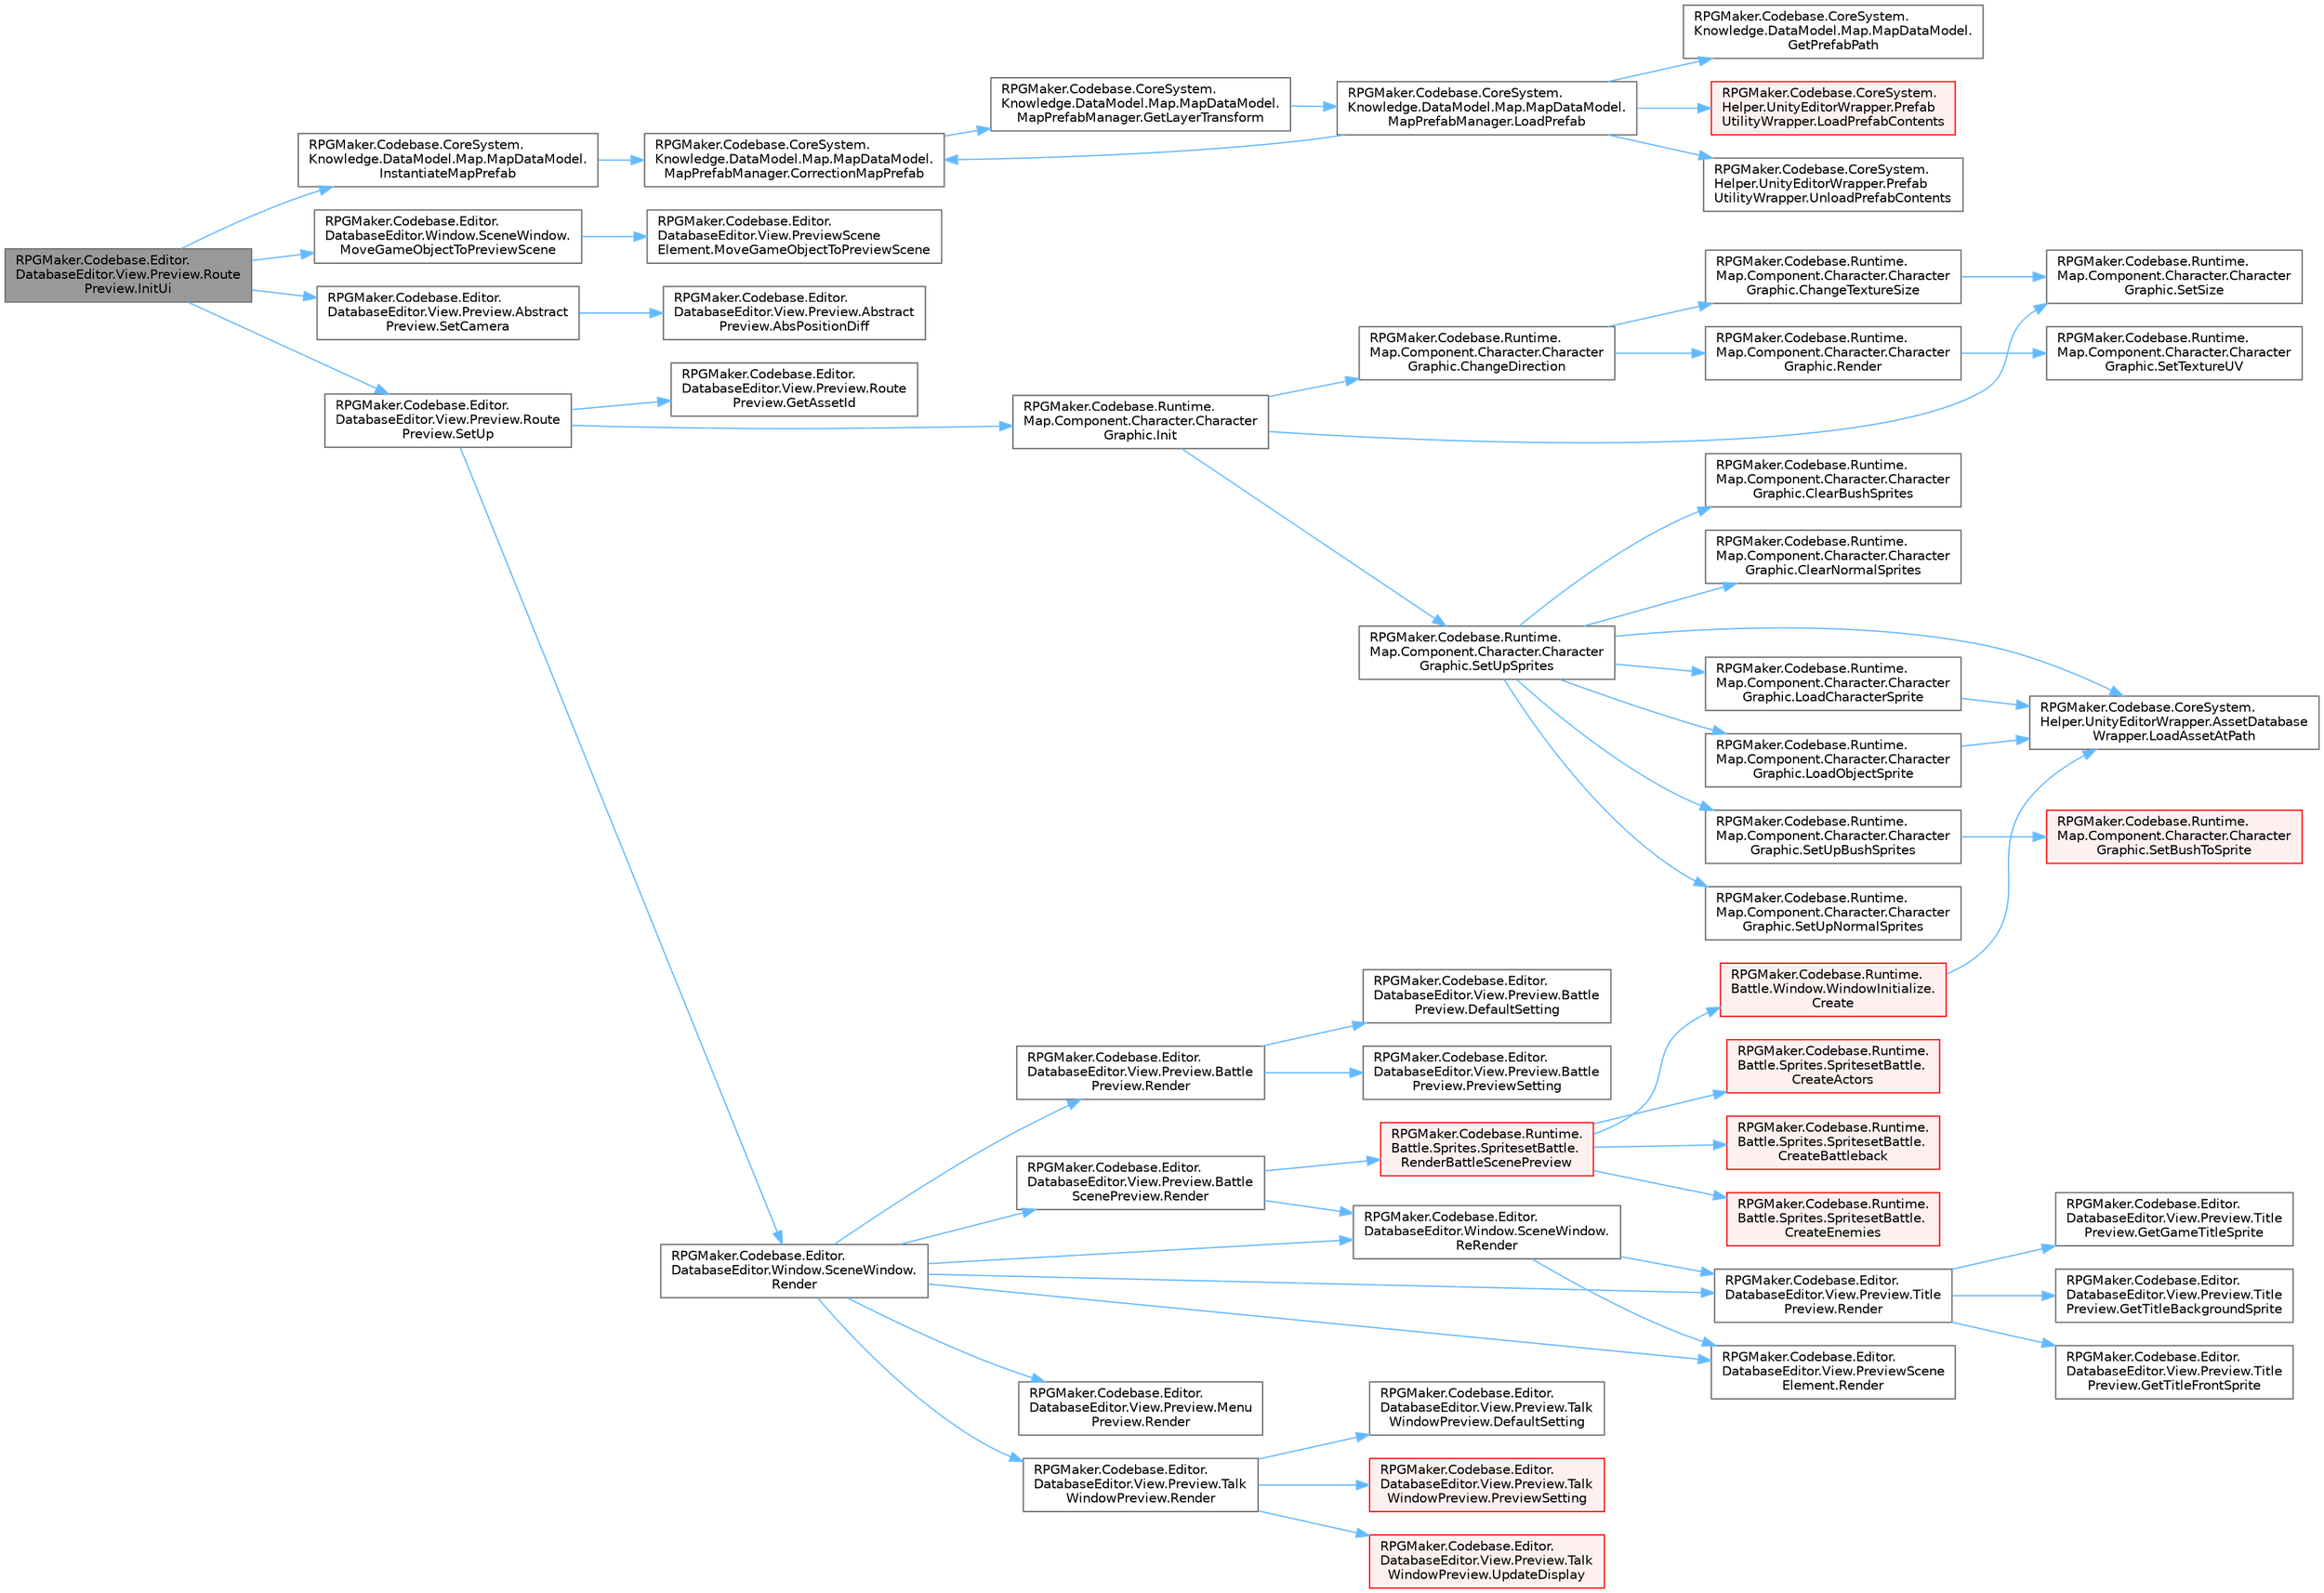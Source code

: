 digraph "RPGMaker.Codebase.Editor.DatabaseEditor.View.Preview.RoutePreview.InitUi"
{
 // LATEX_PDF_SIZE
  bgcolor="transparent";
  edge [fontname=Helvetica,fontsize=10,labelfontname=Helvetica,labelfontsize=10];
  node [fontname=Helvetica,fontsize=10,shape=box,height=0.2,width=0.4];
  rankdir="LR";
  Node1 [id="Node000001",label="RPGMaker.Codebase.Editor.\lDatabaseEditor.View.Preview.Route\lPreview.InitUi",height=0.2,width=0.4,color="gray40", fillcolor="grey60", style="filled", fontcolor="black",tooltip="初期状態のUI設定"];
  Node1 -> Node2 [id="edge1_Node000001_Node000002",color="steelblue1",style="solid",tooltip=" "];
  Node2 [id="Node000002",label="RPGMaker.Codebase.CoreSystem.\lKnowledge.DataModel.Map.MapDataModel.\lInstantiateMapPrefab",height=0.2,width=0.4,color="grey40", fillcolor="white", style="filled",URL="$d8/d51/class_r_p_g_maker_1_1_codebase_1_1_core_system_1_1_knowledge_1_1_data_model_1_1_map_1_1_map_data_model.html#a1779428505449acbe542943c6e20ea7b",tooltip="JumpPreviewクラス、RoutePreviewクラス用のマッププレハブのインスタンス化。 これらのクラスは、MapDataModel内のマッププレハブを使用していないので、 MapDataMod..."];
  Node2 -> Node3 [id="edge2_Node000002_Node000003",color="steelblue1",style="solid",tooltip=" "];
  Node3 [id="Node000003",label="RPGMaker.Codebase.CoreSystem.\lKnowledge.DataModel.Map.MapDataModel.\lMapPrefabManager.CorrectionMapPrefab",height=0.2,width=0.4,color="grey40", fillcolor="white", style="filled",URL="$dd/db9/class_r_p_g_maker_1_1_codebase_1_1_core_system_1_1_knowledge_1_1_data_model_1_1_map_1_1_map_data_model_1_1_map_prefab_manager.html#affd4bfb9bfd560f9c7d84fc6d740123b",tooltip="新規作成またはロードしたマッププレハブの内容を、使用できる状態に補正する。"];
  Node3 -> Node4 [id="edge3_Node000003_Node000004",color="steelblue1",style="solid",tooltip=" "];
  Node4 [id="Node000004",label="RPGMaker.Codebase.CoreSystem.\lKnowledge.DataModel.Map.MapDataModel.\lMapPrefabManager.GetLayerTransform",height=0.2,width=0.4,color="grey40", fillcolor="white", style="filled",URL="$dd/db9/class_r_p_g_maker_1_1_codebase_1_1_core_system_1_1_knowledge_1_1_data_model_1_1_map_1_1_map_data_model_1_1_map_prefab_manager.html#aa7e10682bd9659bbf64ee1829a5e1f76",tooltip=" "];
  Node4 -> Node5 [id="edge4_Node000004_Node000005",color="steelblue1",style="solid",tooltip=" "];
  Node5 [id="Node000005",label="RPGMaker.Codebase.CoreSystem.\lKnowledge.DataModel.Map.MapDataModel.\lMapPrefabManager.LoadPrefab",height=0.2,width=0.4,color="grey40", fillcolor="white", style="filled",URL="$dd/db9/class_r_p_g_maker_1_1_codebase_1_1_core_system_1_1_knowledge_1_1_data_model_1_1_map_1_1_map_data_model_1_1_map_prefab_manager.html#a242e52d6c89e04659a56c186666f512d",tooltip="重いファイルは必要な時にLoadするための処理"];
  Node5 -> Node3 [id="edge5_Node000005_Node000003",color="steelblue1",style="solid",tooltip=" "];
  Node5 -> Node6 [id="edge6_Node000005_Node000006",color="steelblue1",style="solid",tooltip=" "];
  Node6 [id="Node000006",label="RPGMaker.Codebase.CoreSystem.\lKnowledge.DataModel.Map.MapDataModel.\lGetPrefabPath",height=0.2,width=0.4,color="grey40", fillcolor="white", style="filled",URL="$d8/d51/class_r_p_g_maker_1_1_codebase_1_1_core_system_1_1_knowledge_1_1_data_model_1_1_map_1_1_map_data_model.html#a849e43da36a49c1809353e19050800f2",tooltip=" "];
  Node5 -> Node7 [id="edge7_Node000005_Node000007",color="steelblue1",style="solid",tooltip=" "];
  Node7 [id="Node000007",label="RPGMaker.Codebase.CoreSystem.\lHelper.UnityEditorWrapper.Prefab\lUtilityWrapper.LoadPrefabContents",height=0.2,width=0.4,color="red", fillcolor="#FFF0F0", style="filled",URL="$dd/d78/class_r_p_g_maker_1_1_codebase_1_1_core_system_1_1_helper_1_1_unity_editor_wrapper_1_1_prefab_utility_wrapper.html#a0e5484709cd9d49495f730fdd7cc3e84",tooltip=" "];
  Node5 -> Node9 [id="edge8_Node000005_Node000009",color="steelblue1",style="solid",tooltip=" "];
  Node9 [id="Node000009",label="RPGMaker.Codebase.CoreSystem.\lHelper.UnityEditorWrapper.Prefab\lUtilityWrapper.UnloadPrefabContents",height=0.2,width=0.4,color="grey40", fillcolor="white", style="filled",URL="$dd/d78/class_r_p_g_maker_1_1_codebase_1_1_core_system_1_1_helper_1_1_unity_editor_wrapper_1_1_prefab_utility_wrapper.html#a53bbabb88d5752c05d2c87b8c5228dec",tooltip=" "];
  Node1 -> Node10 [id="edge9_Node000001_Node000010",color="steelblue1",style="solid",tooltip=" "];
  Node10 [id="Node000010",label="RPGMaker.Codebase.Editor.\lDatabaseEditor.Window.SceneWindow.\lMoveGameObjectToPreviewScene",height=0.2,width=0.4,color="grey40", fillcolor="white", style="filled",URL="$de/d38/class_r_p_g_maker_1_1_codebase_1_1_editor_1_1_database_editor_1_1_window_1_1_scene_window.html#a8a0832bfa012cec50a9d5ab099396557",tooltip="ゲームオブジェクトを現在属しているシーンからプレビューシーンに移動させる。"];
  Node10 -> Node11 [id="edge10_Node000010_Node000011",color="steelblue1",style="solid",tooltip=" "];
  Node11 [id="Node000011",label="RPGMaker.Codebase.Editor.\lDatabaseEditor.View.PreviewScene\lElement.MoveGameObjectToPreviewScene",height=0.2,width=0.4,color="grey40", fillcolor="white", style="filled",URL="$d1/d39/class_r_p_g_maker_1_1_codebase_1_1_editor_1_1_database_editor_1_1_view_1_1_preview_scene_element.html#a44f6de89204d0a4016588943fcba5cd3",tooltip="ゲームオブジェクトを現在属しているシーンからプレビューシーンに移動させる。"];
  Node1 -> Node12 [id="edge11_Node000001_Node000012",color="steelblue1",style="solid",tooltip=" "];
  Node12 [id="Node000012",label="RPGMaker.Codebase.Editor.\lDatabaseEditor.View.Preview.Abstract\lPreview.SetCamera",height=0.2,width=0.4,color="grey40", fillcolor="white", style="filled",URL="$d3/dfd/class_r_p_g_maker_1_1_codebase_1_1_editor_1_1_database_editor_1_1_view_1_1_preview_1_1_abstract_preview.html#a581e3d689741cdece8173b7c87bbcff0",tooltip=" "];
  Node12 -> Node13 [id="edge12_Node000012_Node000013",color="steelblue1",style="solid",tooltip=" "];
  Node13 [id="Node000013",label="RPGMaker.Codebase.Editor.\lDatabaseEditor.View.Preview.Abstract\lPreview.AbsPositionDiff",height=0.2,width=0.4,color="grey40", fillcolor="white", style="filled",URL="$d3/dfd/class_r_p_g_maker_1_1_codebase_1_1_editor_1_1_database_editor_1_1_view_1_1_preview_1_1_abstract_preview.html#ad4746bfae83d0abd02f74485948d870e",tooltip=" "];
  Node1 -> Node14 [id="edge13_Node000001_Node000014",color="steelblue1",style="solid",tooltip=" "];
  Node14 [id="Node000014",label="RPGMaker.Codebase.Editor.\lDatabaseEditor.View.Preview.Route\lPreview.SetUp",height=0.2,width=0.4,color="grey40", fillcolor="white", style="filled",URL="$d1/d5c/class_r_p_g_maker_1_1_codebase_1_1_editor_1_1_database_editor_1_1_view_1_1_preview_1_1_route_preview.html#ab0cc899b46d1083644597a3880d95e86",tooltip=" "];
  Node14 -> Node15 [id="edge14_Node000014_Node000015",color="steelblue1",style="solid",tooltip=" "];
  Node15 [id="Node000015",label="RPGMaker.Codebase.Editor.\lDatabaseEditor.View.Preview.Route\lPreview.GetAssetId",height=0.2,width=0.4,color="grey40", fillcolor="white", style="filled",URL="$d1/d5c/class_r_p_g_maker_1_1_codebase_1_1_editor_1_1_database_editor_1_1_view_1_1_preview_1_1_route_preview.html#a189c238074b58f3c815ebec7739c0139",tooltip=" "];
  Node14 -> Node16 [id="edge15_Node000014_Node000016",color="steelblue1",style="solid",tooltip=" "];
  Node16 [id="Node000016",label="RPGMaker.Codebase.Runtime.\lMap.Component.Character.Character\lGraphic.Init",height=0.2,width=0.4,color="grey40", fillcolor="white", style="filled",URL="$da/d44/class_r_p_g_maker_1_1_codebase_1_1_runtime_1_1_map_1_1_component_1_1_character_1_1_character_graphic.html#a2d910728c7f3bbfc4fc684ed3fd3d2b7",tooltip="初期化"];
  Node16 -> Node17 [id="edge16_Node000016_Node000017",color="steelblue1",style="solid",tooltip=" "];
  Node17 [id="Node000017",label="RPGMaker.Codebase.Runtime.\lMap.Component.Character.Character\lGraphic.ChangeDirection",height=0.2,width=0.4,color="grey40", fillcolor="white", style="filled",URL="$da/d44/class_r_p_g_maker_1_1_codebase_1_1_runtime_1_1_map_1_1_component_1_1_character_1_1_character_graphic.html#a8d5ab5c51f8f01da17e02ee445042c14",tooltip=" "];
  Node17 -> Node18 [id="edge17_Node000017_Node000018",color="steelblue1",style="solid",tooltip=" "];
  Node18 [id="Node000018",label="RPGMaker.Codebase.Runtime.\lMap.Component.Character.Character\lGraphic.ChangeTextureSize",height=0.2,width=0.4,color="grey40", fillcolor="white", style="filled",URL="$da/d44/class_r_p_g_maker_1_1_codebase_1_1_runtime_1_1_map_1_1_component_1_1_character_1_1_character_graphic.html#a989e537181ea19d26d9acd928ec8a5bb",tooltip=" "];
  Node18 -> Node19 [id="edge18_Node000018_Node000019",color="steelblue1",style="solid",tooltip=" "];
  Node19 [id="Node000019",label="RPGMaker.Codebase.Runtime.\lMap.Component.Character.Character\lGraphic.SetSize",height=0.2,width=0.4,color="grey40", fillcolor="white", style="filled",URL="$da/d44/class_r_p_g_maker_1_1_codebase_1_1_runtime_1_1_map_1_1_component_1_1_character_1_1_character_graphic.html#aaa9f4eb137cf35444b27a3f9fb85b9a3",tooltip="サイズ設定(1.0が100%)"];
  Node17 -> Node20 [id="edge19_Node000017_Node000020",color="steelblue1",style="solid",tooltip=" "];
  Node20 [id="Node000020",label="RPGMaker.Codebase.Runtime.\lMap.Component.Character.Character\lGraphic.Render",height=0.2,width=0.4,color="grey40", fillcolor="white", style="filled",URL="$da/d44/class_r_p_g_maker_1_1_codebase_1_1_runtime_1_1_map_1_1_component_1_1_character_1_1_character_graphic.html#a134cd935141a449e9086842b576c0b55",tooltip=" "];
  Node20 -> Node21 [id="edge20_Node000020_Node000021",color="steelblue1",style="solid",tooltip=" "];
  Node21 [id="Node000021",label="RPGMaker.Codebase.Runtime.\lMap.Component.Character.Character\lGraphic.SetTextureUV",height=0.2,width=0.4,color="grey40", fillcolor="white", style="filled",URL="$da/d44/class_r_p_g_maker_1_1_codebase_1_1_runtime_1_1_map_1_1_component_1_1_character_1_1_character_graphic.html#a802f61436b5d8021cc65e2a4437bca6f",tooltip="テクスチャUVの設定 start:開始UV位置 end:終了UV位置"];
  Node16 -> Node19 [id="edge21_Node000016_Node000019",color="steelblue1",style="solid",tooltip=" "];
  Node16 -> Node22 [id="edge22_Node000016_Node000022",color="steelblue1",style="solid",tooltip=" "];
  Node22 [id="Node000022",label="RPGMaker.Codebase.Runtime.\lMap.Component.Character.Character\lGraphic.SetUpSprites",height=0.2,width=0.4,color="grey40", fillcolor="white", style="filled",URL="$da/d44/class_r_p_g_maker_1_1_codebase_1_1_runtime_1_1_map_1_1_component_1_1_character_1_1_character_graphic.html#a3e1f746cb6c8892d8e9e5422da0cf30b",tooltip=" "];
  Node22 -> Node23 [id="edge23_Node000022_Node000023",color="steelblue1",style="solid",tooltip=" "];
  Node23 [id="Node000023",label="RPGMaker.Codebase.Runtime.\lMap.Component.Character.Character\lGraphic.ClearBushSprites",height=0.2,width=0.4,color="grey40", fillcolor="white", style="filled",URL="$da/d44/class_r_p_g_maker_1_1_codebase_1_1_runtime_1_1_map_1_1_component_1_1_character_1_1_character_graphic.html#a53c283c3e6ec5a2d569e963f68af9f6e",tooltip=" "];
  Node22 -> Node24 [id="edge24_Node000022_Node000024",color="steelblue1",style="solid",tooltip=" "];
  Node24 [id="Node000024",label="RPGMaker.Codebase.Runtime.\lMap.Component.Character.Character\lGraphic.ClearNormalSprites",height=0.2,width=0.4,color="grey40", fillcolor="white", style="filled",URL="$da/d44/class_r_p_g_maker_1_1_codebase_1_1_runtime_1_1_map_1_1_component_1_1_character_1_1_character_graphic.html#abb6664f9f7c6cc01115984c8b124abce",tooltip=" "];
  Node22 -> Node25 [id="edge25_Node000022_Node000025",color="steelblue1",style="solid",tooltip=" "];
  Node25 [id="Node000025",label="RPGMaker.Codebase.CoreSystem.\lHelper.UnityEditorWrapper.AssetDatabase\lWrapper.LoadAssetAtPath",height=0.2,width=0.4,color="grey40", fillcolor="white", style="filled",URL="$d9/d20/class_r_p_g_maker_1_1_codebase_1_1_core_system_1_1_helper_1_1_unity_editor_wrapper_1_1_asset_database_wrapper.html#a471f932b0479bad28c9fd1b02f1d5d7a",tooltip=" "];
  Node22 -> Node26 [id="edge26_Node000022_Node000026",color="steelblue1",style="solid",tooltip=" "];
  Node26 [id="Node000026",label="RPGMaker.Codebase.Runtime.\lMap.Component.Character.Character\lGraphic.LoadCharacterSprite",height=0.2,width=0.4,color="grey40", fillcolor="white", style="filled",URL="$da/d44/class_r_p_g_maker_1_1_codebase_1_1_runtime_1_1_map_1_1_component_1_1_character_1_1_character_graphic.html#a468467d196ac3edc219f79a9c79b6372",tooltip="キャラクター用画像の読込"];
  Node26 -> Node25 [id="edge27_Node000026_Node000025",color="steelblue1",style="solid",tooltip=" "];
  Node22 -> Node27 [id="edge28_Node000022_Node000027",color="steelblue1",style="solid",tooltip=" "];
  Node27 [id="Node000027",label="RPGMaker.Codebase.Runtime.\lMap.Component.Character.Character\lGraphic.LoadObjectSprite",height=0.2,width=0.4,color="grey40", fillcolor="white", style="filled",URL="$da/d44/class_r_p_g_maker_1_1_codebase_1_1_runtime_1_1_map_1_1_component_1_1_character_1_1_character_graphic.html#a0d2204119ac9d4c4ac00fe8a0b64d1ba",tooltip="オブジェクト用画像の読込"];
  Node27 -> Node25 [id="edge29_Node000027_Node000025",color="steelblue1",style="solid",tooltip=" "];
  Node22 -> Node28 [id="edge30_Node000022_Node000028",color="steelblue1",style="solid",tooltip=" "];
  Node28 [id="Node000028",label="RPGMaker.Codebase.Runtime.\lMap.Component.Character.Character\lGraphic.SetUpBushSprites",height=0.2,width=0.4,color="grey40", fillcolor="white", style="filled",URL="$da/d44/class_r_p_g_maker_1_1_codebase_1_1_runtime_1_1_map_1_1_component_1_1_character_1_1_character_graphic.html#a4d9afb1f7a61bc689a322ee5fbf95c23",tooltip=" "];
  Node28 -> Node29 [id="edge31_Node000028_Node000029",color="steelblue1",style="solid",tooltip=" "];
  Node29 [id="Node000029",label="RPGMaker.Codebase.Runtime.\lMap.Component.Character.Character\lGraphic.SetBushToSprite",height=0.2,width=0.4,color="red", fillcolor="#FFF0F0", style="filled",URL="$da/d44/class_r_p_g_maker_1_1_codebase_1_1_runtime_1_1_map_1_1_component_1_1_character_1_1_character_graphic.html#a875120333d9e083b20bc5bcbc395bf87",tooltip="茂み時の足元を半透明に"];
  Node22 -> Node31 [id="edge32_Node000022_Node000031",color="steelblue1",style="solid",tooltip=" "];
  Node31 [id="Node000031",label="RPGMaker.Codebase.Runtime.\lMap.Component.Character.Character\lGraphic.SetUpNormalSprites",height=0.2,width=0.4,color="grey40", fillcolor="white", style="filled",URL="$da/d44/class_r_p_g_maker_1_1_codebase_1_1_runtime_1_1_map_1_1_component_1_1_character_1_1_character_graphic.html#a151b0974993da0664344e768a28a9d55",tooltip=" "];
  Node14 -> Node32 [id="edge33_Node000014_Node000032",color="steelblue1",style="solid",tooltip=" "];
  Node32 [id="Node000032",label="RPGMaker.Codebase.Editor.\lDatabaseEditor.Window.SceneWindow.\lRender",height=0.2,width=0.4,color="grey40", fillcolor="white", style="filled",URL="$de/d38/class_r_p_g_maker_1_1_codebase_1_1_editor_1_1_database_editor_1_1_window_1_1_scene_window.html#ac894062a7b4e348a75d3536693344516",tooltip=" "];
  Node32 -> Node33 [id="edge34_Node000032_Node000033",color="steelblue1",style="solid",tooltip=" "];
  Node33 [id="Node000033",label="RPGMaker.Codebase.Editor.\lDatabaseEditor.View.Preview.Battle\lPreview.Render",height=0.2,width=0.4,color="grey40", fillcolor="white", style="filled",URL="$d5/dc1/class_r_p_g_maker_1_1_codebase_1_1_editor_1_1_database_editor_1_1_view_1_1_preview_1_1_battle_preview.html#a8e0dedf440bdc9e7cdf3f2069f80d298",tooltip=" "];
  Node33 -> Node34 [id="edge35_Node000033_Node000034",color="steelblue1",style="solid",tooltip=" "];
  Node34 [id="Node000034",label="RPGMaker.Codebase.Editor.\lDatabaseEditor.View.Preview.Battle\lPreview.DefaultSetting",height=0.2,width=0.4,color="grey40", fillcolor="white", style="filled",URL="$d5/dc1/class_r_p_g_maker_1_1_codebase_1_1_editor_1_1_database_editor_1_1_view_1_1_preview_1_1_battle_preview.html#a3dd399965809eed8923495795dd4635a",tooltip=" "];
  Node33 -> Node35 [id="edge36_Node000033_Node000035",color="steelblue1",style="solid",tooltip=" "];
  Node35 [id="Node000035",label="RPGMaker.Codebase.Editor.\lDatabaseEditor.View.Preview.Battle\lPreview.PreviewSetting",height=0.2,width=0.4,color="grey40", fillcolor="white", style="filled",URL="$d5/dc1/class_r_p_g_maker_1_1_codebase_1_1_editor_1_1_database_editor_1_1_view_1_1_preview_1_1_battle_preview.html#ad07cfae116eabfebe3104bb680dcb109",tooltip=" "];
  Node32 -> Node36 [id="edge37_Node000032_Node000036",color="steelblue1",style="solid",tooltip=" "];
  Node36 [id="Node000036",label="RPGMaker.Codebase.Editor.\lDatabaseEditor.View.Preview.Battle\lScenePreview.Render",height=0.2,width=0.4,color="grey40", fillcolor="white", style="filled",URL="$d4/dea/class_r_p_g_maker_1_1_codebase_1_1_editor_1_1_database_editor_1_1_view_1_1_preview_1_1_battle_scene_preview.html#ab62fe9691b014192f1398dd5d7c3493b",tooltip=" "];
  Node36 -> Node37 [id="edge38_Node000036_Node000037",color="steelblue1",style="solid",tooltip=" "];
  Node37 [id="Node000037",label="RPGMaker.Codebase.Runtime.\lBattle.Sprites.SpritesetBattle.\lRenderBattleScenePreview",height=0.2,width=0.4,color="red", fillcolor="#FFF0F0", style="filled",URL="$de/ddd/class_r_p_g_maker_1_1_codebase_1_1_runtime_1_1_battle_1_1_sprites_1_1_spriteset_battle.html#a1051239bc642c5ebe7b20df0bf065374",tooltip="バトルシーンプレビュー表示。"];
  Node37 -> Node38 [id="edge39_Node000037_Node000038",color="steelblue1",style="solid",tooltip=" "];
  Node38 [id="Node000038",label="RPGMaker.Codebase.Runtime.\lBattle.Window.WindowInitialize.\lCreate",height=0.2,width=0.4,color="red", fillcolor="#FFF0F0", style="filled",URL="$d1/de3/class_r_p_g_maker_1_1_codebase_1_1_runtime_1_1_battle_1_1_window_1_1_window_initialize.html#aef66d454b0c451e57239453eb098288b",tooltip="バトル用のPrefabをロードする"];
  Node38 -> Node25 [id="edge40_Node000038_Node000025",color="steelblue1",style="solid",tooltip=" "];
  Node37 -> Node78 [id="edge41_Node000037_Node000078",color="steelblue1",style="solid",tooltip=" "];
  Node78 [id="Node000078",label="RPGMaker.Codebase.Runtime.\lBattle.Sprites.SpritesetBattle.\lCreateActors",height=0.2,width=0.4,color="red", fillcolor="#FFF0F0", style="filled",URL="$de/ddd/class_r_p_g_maker_1_1_codebase_1_1_runtime_1_1_battle_1_1_sprites_1_1_spriteset_battle.html#a0a1d56b16aeadaf9aef0a42466bcfd30",tooltip="アクター生成"];
  Node37 -> Node83 [id="edge42_Node000037_Node000083",color="steelblue1",style="solid",tooltip=" "];
  Node83 [id="Node000083",label="RPGMaker.Codebase.Runtime.\lBattle.Sprites.SpritesetBattle.\lCreateBattleback",height=0.2,width=0.4,color="red", fillcolor="#FFF0F0", style="filled",URL="$de/ddd/class_r_p_g_maker_1_1_codebase_1_1_runtime_1_1_battle_1_1_sprites_1_1_spriteset_battle.html#a6b75373b4abd051421e3737c0956dd08",tooltip="背景画像設定"];
  Node37 -> Node89 [id="edge43_Node000037_Node000089",color="steelblue1",style="solid",tooltip=" "];
  Node89 [id="Node000089",label="RPGMaker.Codebase.Runtime.\lBattle.Sprites.SpritesetBattle.\lCreateEnemies",height=0.2,width=0.4,color="red", fillcolor="#FFF0F0", style="filled",URL="$de/ddd/class_r_p_g_maker_1_1_codebase_1_1_runtime_1_1_battle_1_1_sprites_1_1_spriteset_battle.html#a6a260f15abf89fb492c0ea4b90a5cf6c",tooltip="敵生成"];
  Node36 -> Node98 [id="edge44_Node000036_Node000098",color="steelblue1",style="solid",tooltip=" "];
  Node98 [id="Node000098",label="RPGMaker.Codebase.Editor.\lDatabaseEditor.Window.SceneWindow.\lReRender",height=0.2,width=0.4,color="grey40", fillcolor="white", style="filled",URL="$de/d38/class_r_p_g_maker_1_1_codebase_1_1_editor_1_1_database_editor_1_1_window_1_1_scene_window.html#a63a88985933fb83de28323f1e420a106",tooltip="一定時間後に再描画を行う タイトル画面のメニュー部分が、稀に崩れたまま表示されてしまう問題への対応"];
  Node98 -> Node99 [id="edge45_Node000098_Node000099",color="steelblue1",style="solid",tooltip=" "];
  Node99 [id="Node000099",label="RPGMaker.Codebase.Editor.\lDatabaseEditor.View.Preview.Title\lPreview.Render",height=0.2,width=0.4,color="grey40", fillcolor="white", style="filled",URL="$df/d87/class_r_p_g_maker_1_1_codebase_1_1_editor_1_1_database_editor_1_1_view_1_1_preview_1_1_title_preview.html#a79ee89df0d26b641153c0a9e81c5142e",tooltip=" "];
  Node99 -> Node100 [id="edge46_Node000099_Node000100",color="steelblue1",style="solid",tooltip=" "];
  Node100 [id="Node000100",label="RPGMaker.Codebase.Editor.\lDatabaseEditor.View.Preview.Title\lPreview.GetGameTitleSprite",height=0.2,width=0.4,color="grey40", fillcolor="white", style="filled",URL="$df/d87/class_r_p_g_maker_1_1_codebase_1_1_editor_1_1_database_editor_1_1_view_1_1_preview_1_1_title_preview.html#a5946dc12ab2db2235356116ea23e2577",tooltip=" "];
  Node99 -> Node101 [id="edge47_Node000099_Node000101",color="steelblue1",style="solid",tooltip=" "];
  Node101 [id="Node000101",label="RPGMaker.Codebase.Editor.\lDatabaseEditor.View.Preview.Title\lPreview.GetTitleBackgroundSprite",height=0.2,width=0.4,color="grey40", fillcolor="white", style="filled",URL="$df/d87/class_r_p_g_maker_1_1_codebase_1_1_editor_1_1_database_editor_1_1_view_1_1_preview_1_1_title_preview.html#a01927fd8dc7cbaec3937125b3ad292a6",tooltip=" "];
  Node99 -> Node102 [id="edge48_Node000099_Node000102",color="steelblue1",style="solid",tooltip=" "];
  Node102 [id="Node000102",label="RPGMaker.Codebase.Editor.\lDatabaseEditor.View.Preview.Title\lPreview.GetTitleFrontSprite",height=0.2,width=0.4,color="grey40", fillcolor="white", style="filled",URL="$df/d87/class_r_p_g_maker_1_1_codebase_1_1_editor_1_1_database_editor_1_1_view_1_1_preview_1_1_title_preview.html#a6fb1c514518cf046326afbfc09704756",tooltip=" "];
  Node98 -> Node103 [id="edge49_Node000098_Node000103",color="steelblue1",style="solid",tooltip=" "];
  Node103 [id="Node000103",label="RPGMaker.Codebase.Editor.\lDatabaseEditor.View.PreviewScene\lElement.Render",height=0.2,width=0.4,color="grey40", fillcolor="white", style="filled",URL="$d1/d39/class_r_p_g_maker_1_1_codebase_1_1_editor_1_1_database_editor_1_1_view_1_1_preview_scene_element.html#a75121b89c13a144a13e1c94cb5693d1d",tooltip=" "];
  Node32 -> Node104 [id="edge50_Node000032_Node000104",color="steelblue1",style="solid",tooltip=" "];
  Node104 [id="Node000104",label="RPGMaker.Codebase.Editor.\lDatabaseEditor.View.Preview.Menu\lPreview.Render",height=0.2,width=0.4,color="grey40", fillcolor="white", style="filled",URL="$d8/dc3/class_r_p_g_maker_1_1_codebase_1_1_editor_1_1_database_editor_1_1_view_1_1_preview_1_1_menu_preview.html#a338f08096002d379a45c93d99d92cc4d",tooltip=" "];
  Node32 -> Node105 [id="edge51_Node000032_Node000105",color="steelblue1",style="solid",tooltip=" "];
  Node105 [id="Node000105",label="RPGMaker.Codebase.Editor.\lDatabaseEditor.View.Preview.Talk\lWindowPreview.Render",height=0.2,width=0.4,color="grey40", fillcolor="white", style="filled",URL="$dd/da6/class_r_p_g_maker_1_1_codebase_1_1_editor_1_1_database_editor_1_1_view_1_1_preview_1_1_talk_window_preview.html#a11a7372f11535e49a94b5664dc1a0994",tooltip=" "];
  Node105 -> Node106 [id="edge52_Node000105_Node000106",color="steelblue1",style="solid",tooltip=" "];
  Node106 [id="Node000106",label="RPGMaker.Codebase.Editor.\lDatabaseEditor.View.Preview.Talk\lWindowPreview.DefaultSetting",height=0.2,width=0.4,color="grey40", fillcolor="white", style="filled",URL="$dd/da6/class_r_p_g_maker_1_1_codebase_1_1_editor_1_1_database_editor_1_1_view_1_1_preview_1_1_talk_window_preview.html#a81adb3f53eed7c4d3d1f5e60a72c511c",tooltip=" "];
  Node105 -> Node107 [id="edge53_Node000105_Node000107",color="steelblue1",style="solid",tooltip=" "];
  Node107 [id="Node000107",label="RPGMaker.Codebase.Editor.\lDatabaseEditor.View.Preview.Talk\lWindowPreview.PreviewSetting",height=0.2,width=0.4,color="red", fillcolor="#FFF0F0", style="filled",URL="$dd/da6/class_r_p_g_maker_1_1_codebase_1_1_editor_1_1_database_editor_1_1_view_1_1_preview_1_1_talk_window_preview.html#a6764fec74b71976b3cd58bb29fe999ec",tooltip=" "];
  Node105 -> Node109 [id="edge54_Node000105_Node000109",color="steelblue1",style="solid",tooltip=" "];
  Node109 [id="Node000109",label="RPGMaker.Codebase.Editor.\lDatabaseEditor.View.Preview.Talk\lWindowPreview.UpdateDisplay",height=0.2,width=0.4,color="red", fillcolor="#FFF0F0", style="filled",URL="$dd/da6/class_r_p_g_maker_1_1_codebase_1_1_editor_1_1_database_editor_1_1_view_1_1_preview_1_1_talk_window_preview.html#aedad0e5bc90c1f74b770e25d5da61f38",tooltip=" "];
  Node32 -> Node99 [id="edge55_Node000032_Node000099",color="steelblue1",style="solid",tooltip=" "];
  Node32 -> Node103 [id="edge56_Node000032_Node000103",color="steelblue1",style="solid",tooltip=" "];
  Node32 -> Node98 [id="edge57_Node000032_Node000098",color="steelblue1",style="solid",tooltip=" "];
}
